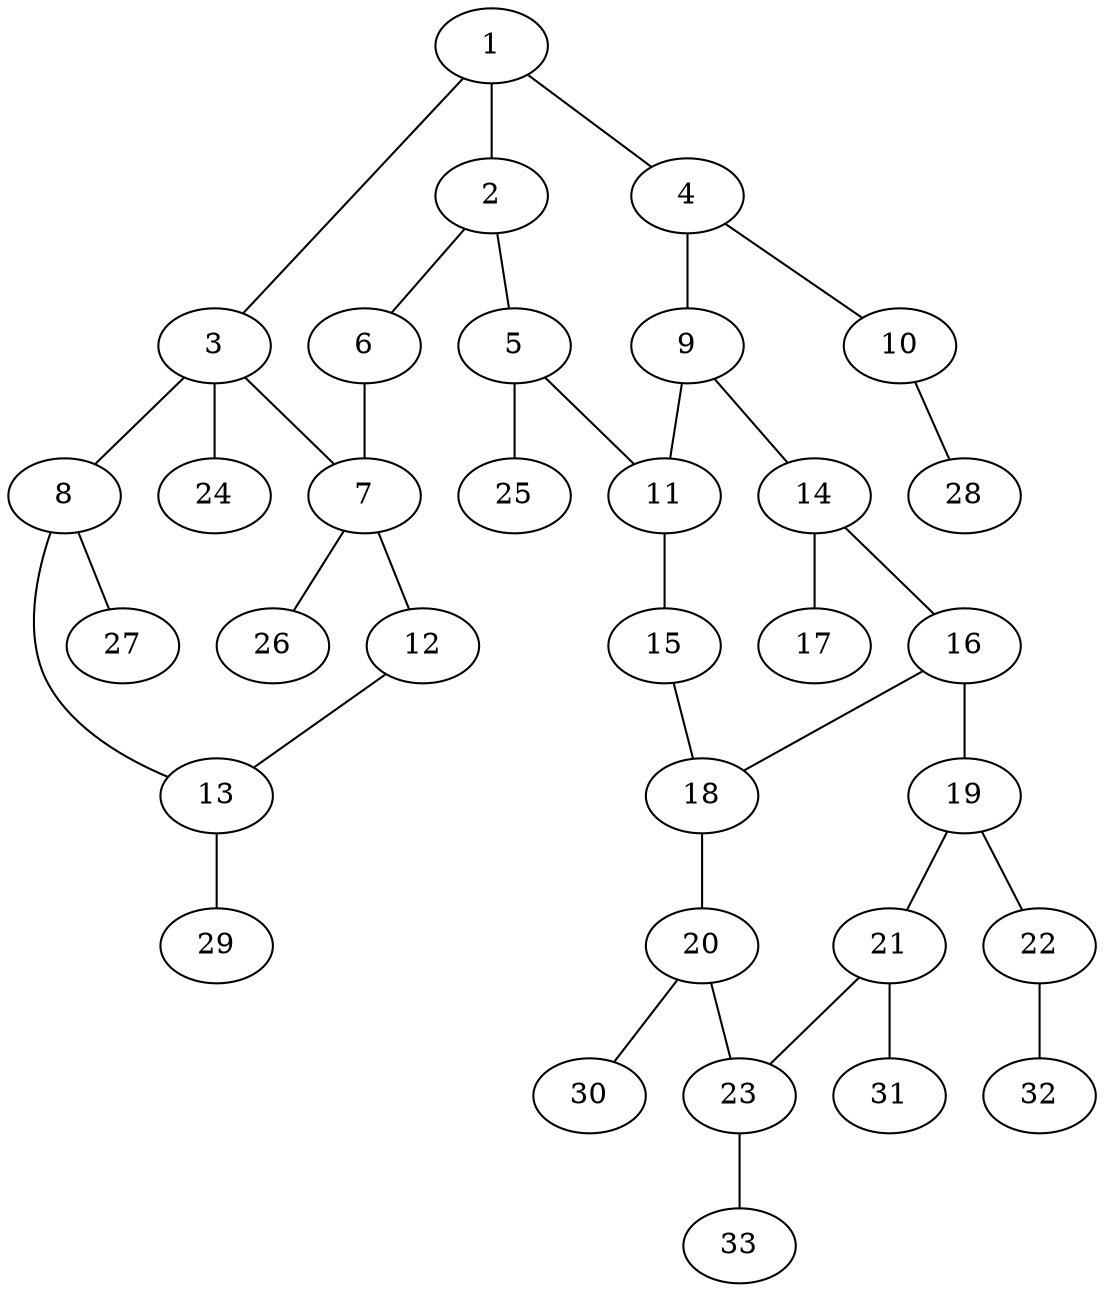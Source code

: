 graph molecule_1633 {
	1	 [chem=C];
	2	 [chem=C];
	1 -- 2	 [valence=1];
	3	 [chem=C];
	1 -- 3	 [valence=1];
	4	 [chem=C];
	1 -- 4	 [valence=2];
	5	 [chem=C];
	2 -- 5	 [valence=2];
	6	 [chem=O];
	2 -- 6	 [valence=1];
	7	 [chem=C];
	3 -- 7	 [valence=1];
	8	 [chem=C];
	3 -- 8	 [valence=1];
	24	 [chem=H];
	3 -- 24	 [valence=1];
	9	 [chem=C];
	4 -- 9	 [valence=1];
	10	 [chem=O];
	4 -- 10	 [valence=1];
	11	 [chem=C];
	5 -- 11	 [valence=1];
	25	 [chem=H];
	5 -- 25	 [valence=1];
	6 -- 7	 [valence=1];
	12	 [chem=O];
	7 -- 12	 [valence=1];
	26	 [chem=H];
	7 -- 26	 [valence=1];
	13	 [chem=C];
	8 -- 13	 [valence=2];
	27	 [chem=H];
	8 -- 27	 [valence=1];
	9 -- 11	 [valence=2];
	14	 [chem=C];
	9 -- 14	 [valence=1];
	28	 [chem=H];
	10 -- 28	 [valence=1];
	15	 [chem=O];
	11 -- 15	 [valence=1];
	12 -- 13	 [valence=1];
	29	 [chem=H];
	13 -- 29	 [valence=1];
	16	 [chem=C];
	14 -- 16	 [valence=1];
	17	 [chem=O];
	14 -- 17	 [valence=2];
	18	 [chem=C];
	15 -- 18	 [valence=1];
	16 -- 18	 [valence=2];
	19	 [chem=C];
	16 -- 19	 [valence=1];
	20	 [chem=C];
	18 -- 20	 [valence=1];
	21	 [chem=C];
	19 -- 21	 [valence=2];
	22	 [chem=O];
	19 -- 22	 [valence=1];
	23	 [chem=C];
	20 -- 23	 [valence=2];
	30	 [chem=H];
	20 -- 30	 [valence=1];
	21 -- 23	 [valence=1];
	31	 [chem=H];
	21 -- 31	 [valence=1];
	32	 [chem=H];
	22 -- 32	 [valence=1];
	33	 [chem=H];
	23 -- 33	 [valence=1];
}
